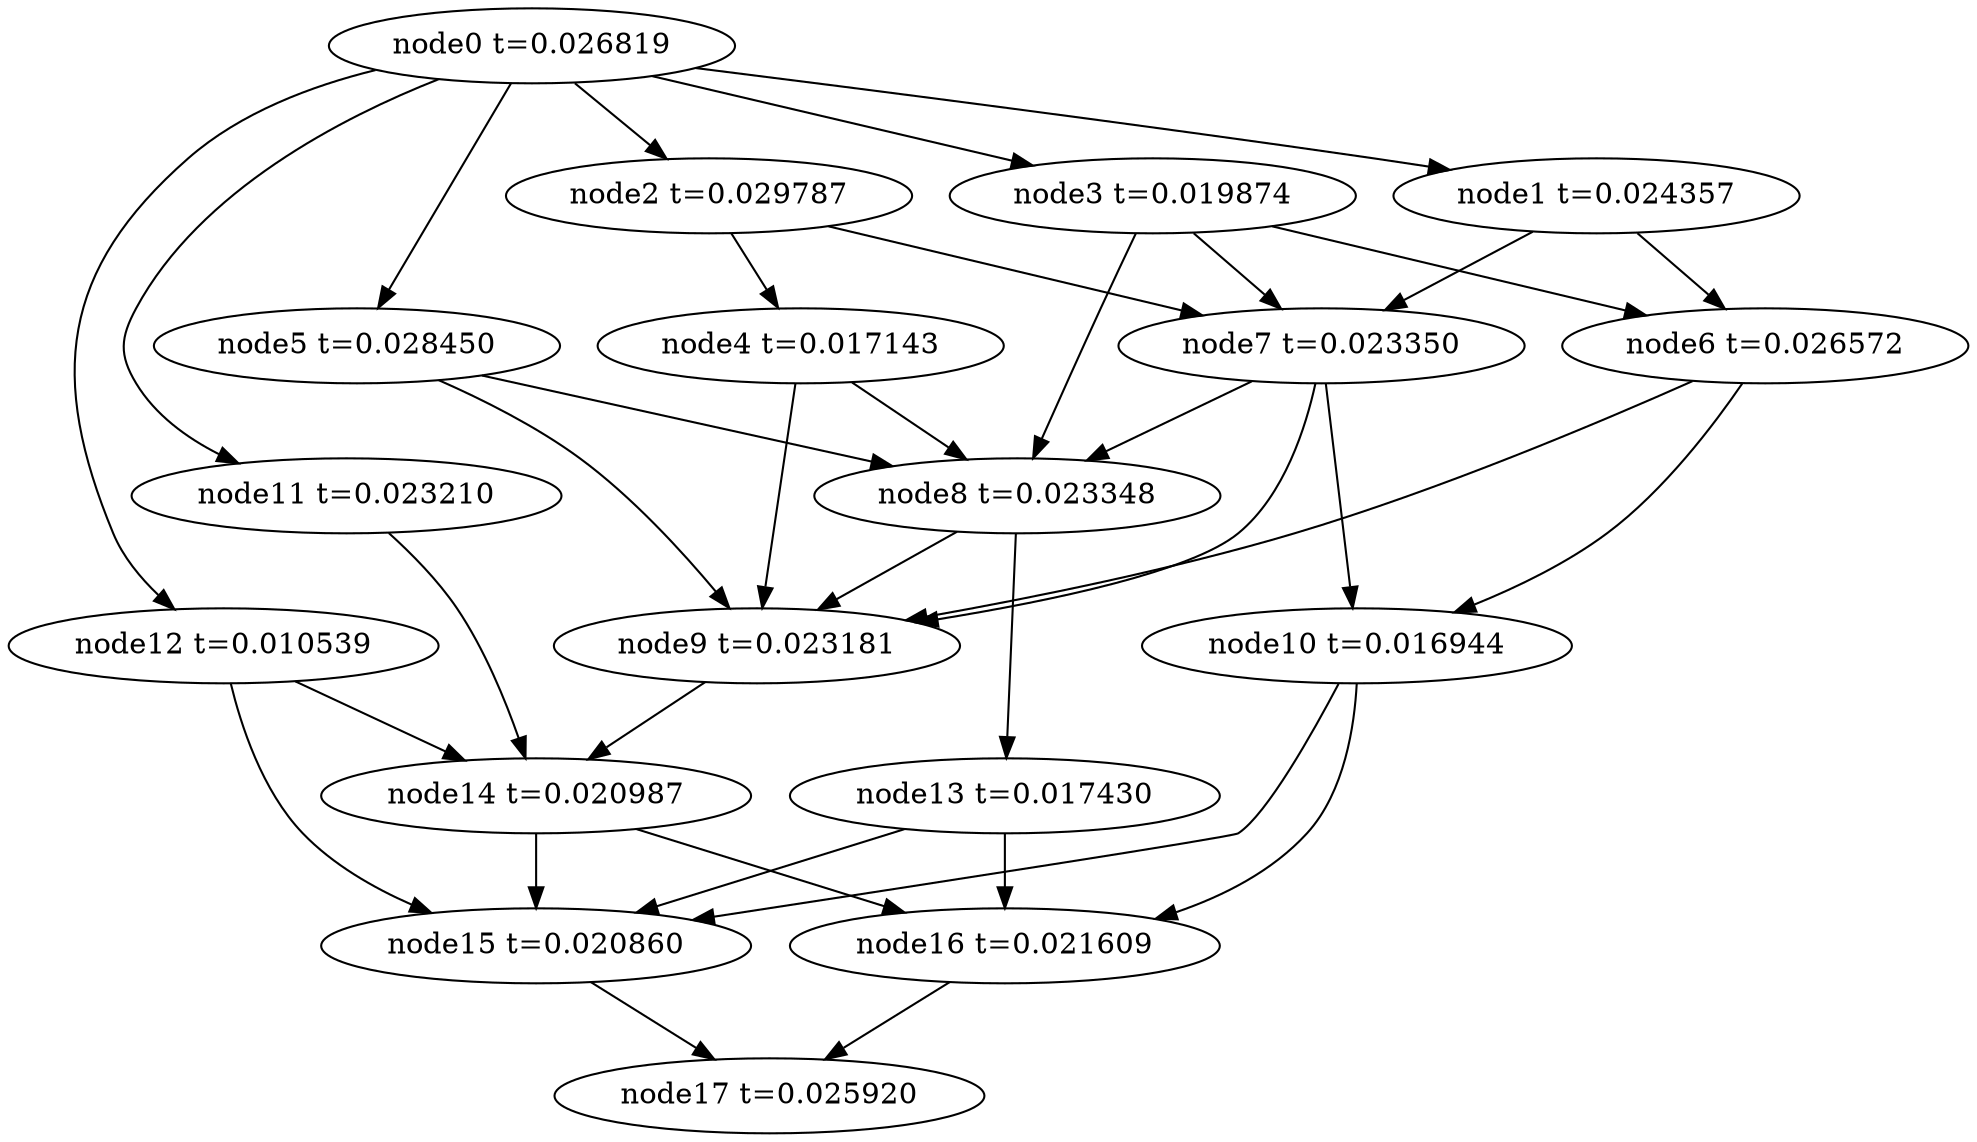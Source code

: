digraph g{
	node17[label="node17 t=0.025920"]
	node16 -> node17
	node16[label="node16 t=0.021609"];
	node15 -> node17
	node15[label="node15 t=0.020860"];
	node14 -> node16
	node14 -> node15
	node14[label="node14 t=0.020987"];
	node13 -> node16
	node13 -> node15
	node13[label="node13 t=0.017430"];
	node12 -> node15
	node12 -> node14
	node12[label="node12 t=0.010539"];
	node11 -> node14
	node11[label="node11 t=0.023210"];
	node10 -> node16
	node10 -> node15
	node10[label="node10 t=0.016944"];
	node9 -> node14
	node9[label="node9 t=0.023181"];
	node8 -> node13
	node8 -> node9
	node8[label="node8 t=0.023348"];
	node7 -> node10
	node7 -> node9
	node7 -> node8
	node7[label="node7 t=0.023350"];
	node6 -> node10
	node6 -> node9
	node6[label="node6 t=0.026572"];
	node5 -> node9
	node5 -> node8
	node5[label="node5 t=0.028450"];
	node4 -> node9
	node4 -> node8
	node4[label="node4 t=0.017143"];
	node3 -> node8
	node3 -> node7
	node3 -> node6
	node3[label="node3 t=0.019874"];
	node2 -> node7
	node2 -> node4
	node2[label="node2 t=0.029787"];
	node1 -> node7
	node1 -> node6
	node1[label="node1 t=0.024357"];
	node0 -> node12
	node0 -> node11
	node0 -> node5
	node0 -> node3
	node0 -> node2
	node0 -> node1
	node0[label="node0 t=0.026819"];
}
